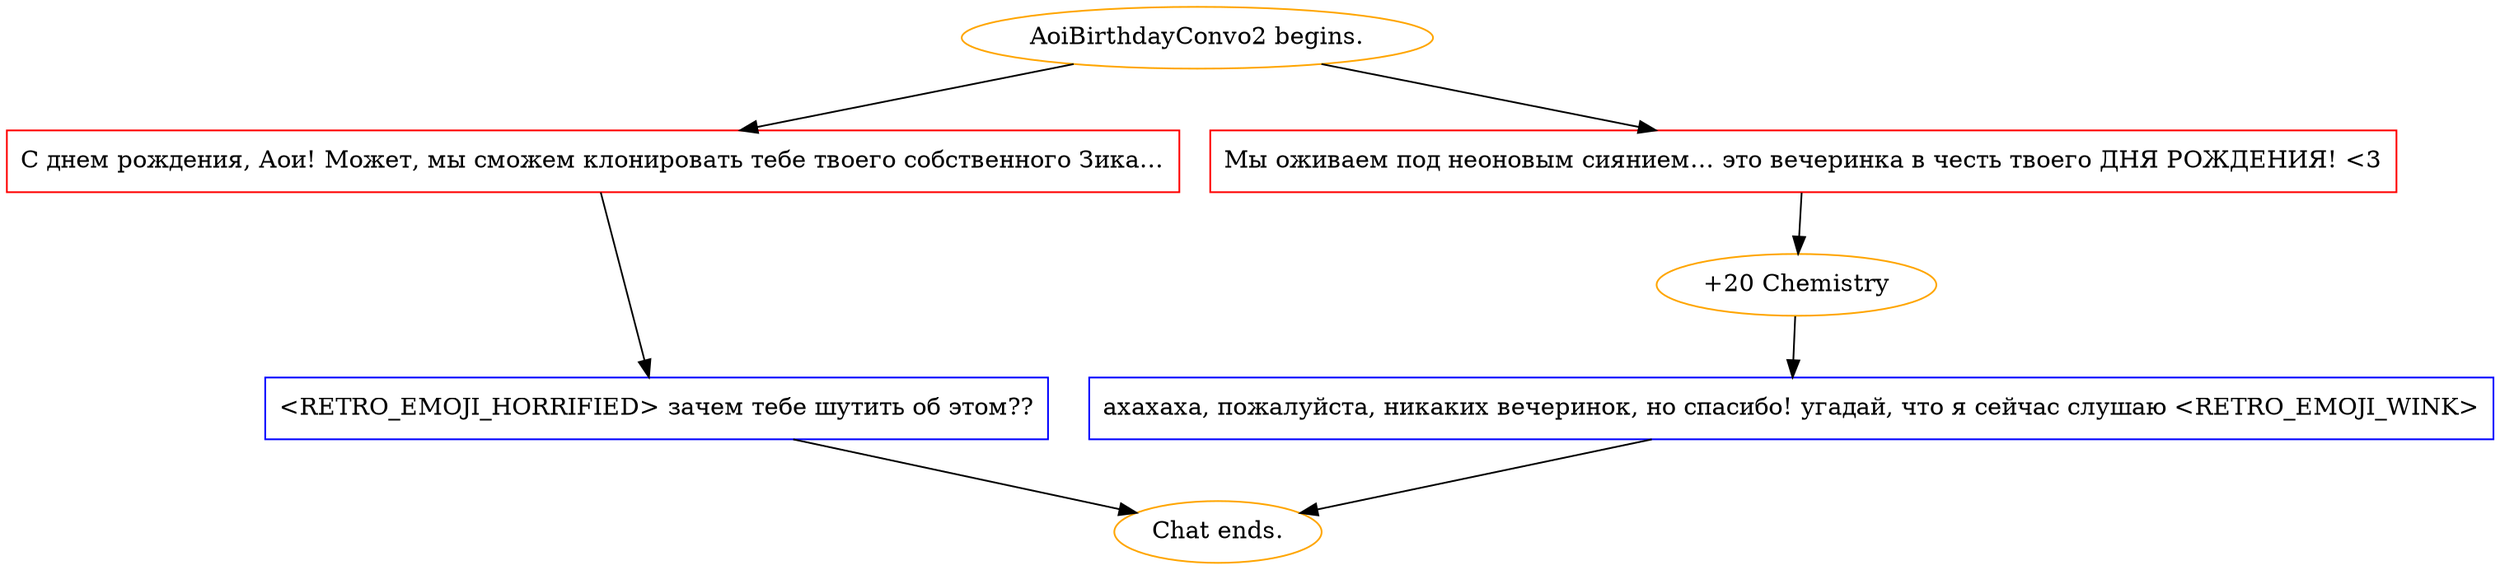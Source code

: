 digraph {
	"AoiBirthdayConvo2 begins." [color=orange];
		"AoiBirthdayConvo2 begins." -> j2806715592;
		"AoiBirthdayConvo2 begins." -> j1876111541;
	j2806715592 [label="С днем рождения, Аои! Может, мы сможем клонировать тебе твоего собственного Зика…",shape=box,color=red];
		j2806715592 -> j275596409;
	j1876111541 [label="Мы оживаем под неоновым сиянием… это вечеринка в честь твоего ДНЯ РОЖДЕНИЯ! <3",shape=box,color=red];
		j1876111541 -> j522378022;
	j275596409 [label="<RETRO_EMOJI_HORRIFIED> зачем тебе шутить об этом??",shape=box,color=blue];
		j275596409 -> "Chat ends.";
	j522378022 [label="+20 Chemistry",color=orange];
		j522378022 -> j2966476585;
	"Chat ends." [color=orange];
	j2966476585 [label="ахахаха, пожалуйста, никаких вечеринок, но спасибо! угадай, что я сейчас слушаю <RETRO_EMOJI_WINK>",shape=box,color=blue];
		j2966476585 -> "Chat ends.";
}
